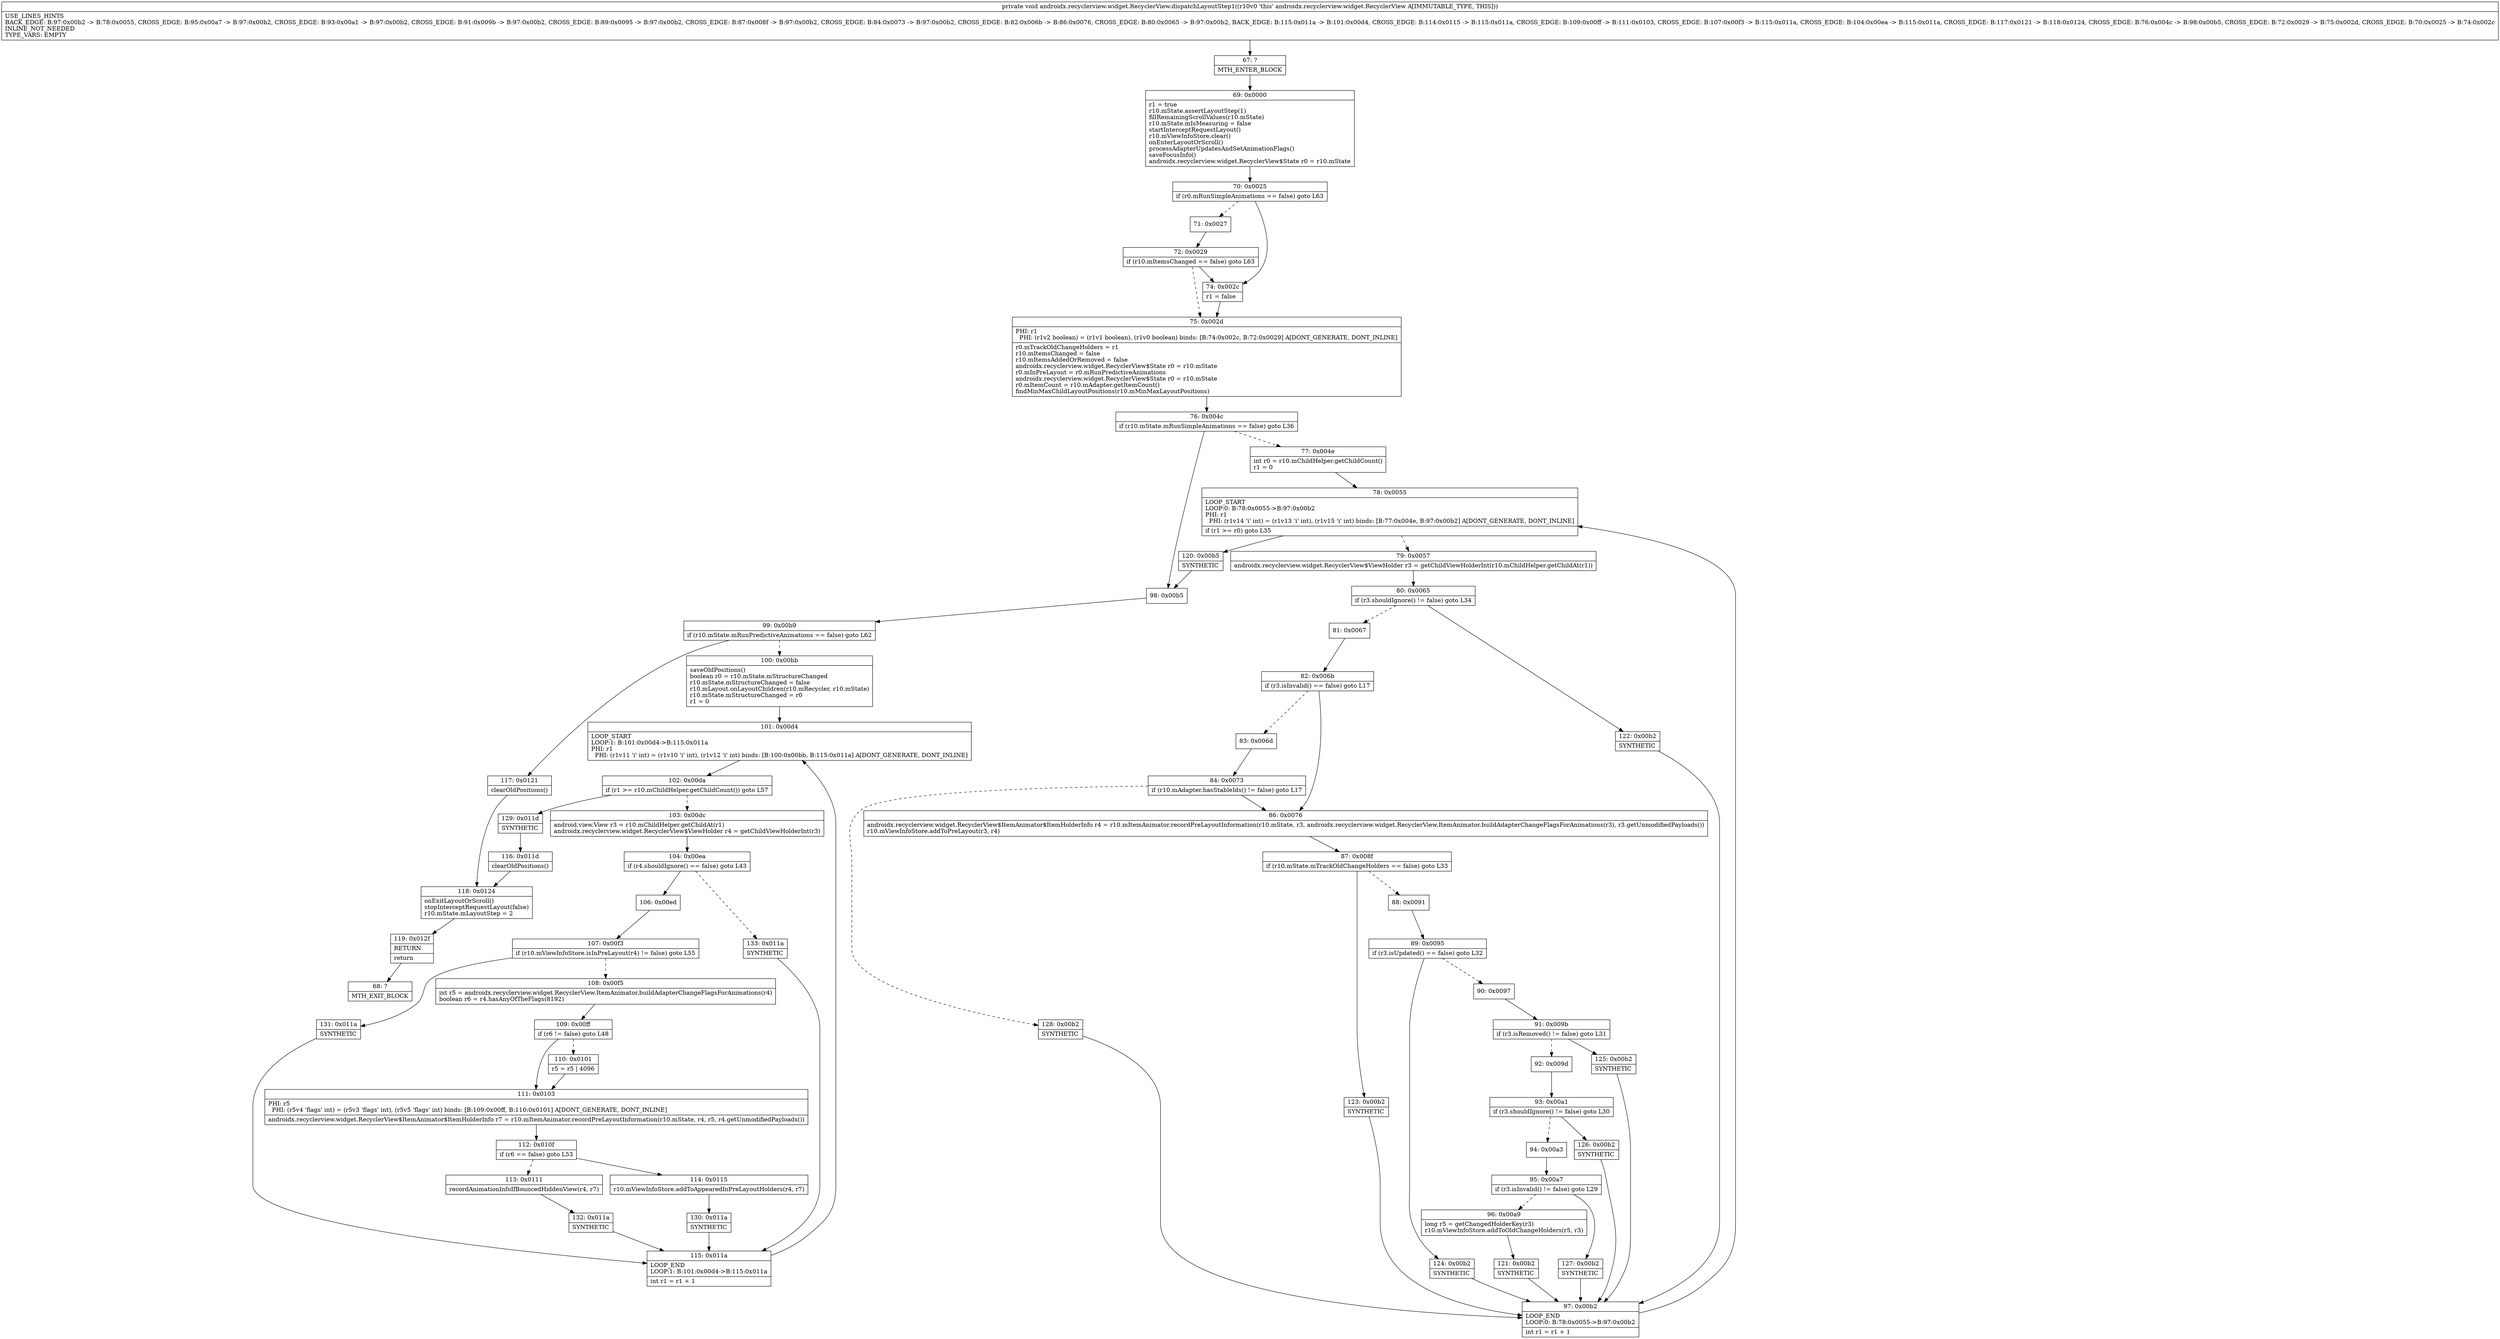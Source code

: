 digraph "CFG forandroidx.recyclerview.widget.RecyclerView.dispatchLayoutStep1()V" {
Node_67 [shape=record,label="{67\:\ ?|MTH_ENTER_BLOCK\l}"];
Node_69 [shape=record,label="{69\:\ 0x0000|r1 = true\lr10.mState.assertLayoutStep(1)\lfillRemainingScrollValues(r10.mState)\lr10.mState.mIsMeasuring = false\lstartInterceptRequestLayout()\lr10.mViewInfoStore.clear()\lonEnterLayoutOrScroll()\lprocessAdapterUpdatesAndSetAnimationFlags()\lsaveFocusInfo()\landroidx.recyclerview.widget.RecyclerView$State r0 = r10.mState\l}"];
Node_70 [shape=record,label="{70\:\ 0x0025|if (r0.mRunSimpleAnimations == false) goto L63\l}"];
Node_71 [shape=record,label="{71\:\ 0x0027}"];
Node_72 [shape=record,label="{72\:\ 0x0029|if (r10.mItemsChanged == false) goto L63\l}"];
Node_75 [shape=record,label="{75\:\ 0x002d|PHI: r1 \l  PHI: (r1v2 boolean) = (r1v1 boolean), (r1v0 boolean) binds: [B:74:0x002c, B:72:0x0029] A[DONT_GENERATE, DONT_INLINE]\l|r0.mTrackOldChangeHolders = r1\lr10.mItemsChanged = false\lr10.mItemsAddedOrRemoved = false\landroidx.recyclerview.widget.RecyclerView$State r0 = r10.mState\lr0.mInPreLayout = r0.mRunPredictiveAnimations\landroidx.recyclerview.widget.RecyclerView$State r0 = r10.mState\lr0.mItemCount = r10.mAdapter.getItemCount()\lfindMinMaxChildLayoutPositions(r10.mMinMaxLayoutPositions)\l}"];
Node_76 [shape=record,label="{76\:\ 0x004c|if (r10.mState.mRunSimpleAnimations == false) goto L36\l}"];
Node_77 [shape=record,label="{77\:\ 0x004e|int r0 = r10.mChildHelper.getChildCount()\lr1 = 0\l}"];
Node_78 [shape=record,label="{78\:\ 0x0055|LOOP_START\lLOOP:0: B:78:0x0055\-\>B:97:0x00b2\lPHI: r1 \l  PHI: (r1v14 'i' int) = (r1v13 'i' int), (r1v15 'i' int) binds: [B:77:0x004e, B:97:0x00b2] A[DONT_GENERATE, DONT_INLINE]\l|if (r1 \>= r0) goto L35\l}"];
Node_79 [shape=record,label="{79\:\ 0x0057|androidx.recyclerview.widget.RecyclerView$ViewHolder r3 = getChildViewHolderInt(r10.mChildHelper.getChildAt(r1))\l}"];
Node_80 [shape=record,label="{80\:\ 0x0065|if (r3.shouldIgnore() != false) goto L34\l}"];
Node_81 [shape=record,label="{81\:\ 0x0067}"];
Node_82 [shape=record,label="{82\:\ 0x006b|if (r3.isInvalid() == false) goto L17\l}"];
Node_83 [shape=record,label="{83\:\ 0x006d}"];
Node_84 [shape=record,label="{84\:\ 0x0073|if (r10.mAdapter.hasStableIds() != false) goto L17\l}"];
Node_128 [shape=record,label="{128\:\ 0x00b2|SYNTHETIC\l}"];
Node_97 [shape=record,label="{97\:\ 0x00b2|LOOP_END\lLOOP:0: B:78:0x0055\-\>B:97:0x00b2\l|int r1 = r1 + 1\l}"];
Node_86 [shape=record,label="{86\:\ 0x0076|androidx.recyclerview.widget.RecyclerView$ItemAnimator$ItemHolderInfo r4 = r10.mItemAnimator.recordPreLayoutInformation(r10.mState, r3, androidx.recyclerview.widget.RecyclerView.ItemAnimator.buildAdapterChangeFlagsForAnimations(r3), r3.getUnmodifiedPayloads())\lr10.mViewInfoStore.addToPreLayout(r3, r4)\l}"];
Node_87 [shape=record,label="{87\:\ 0x008f|if (r10.mState.mTrackOldChangeHolders == false) goto L33\l}"];
Node_88 [shape=record,label="{88\:\ 0x0091}"];
Node_89 [shape=record,label="{89\:\ 0x0095|if (r3.isUpdated() == false) goto L32\l}"];
Node_90 [shape=record,label="{90\:\ 0x0097}"];
Node_91 [shape=record,label="{91\:\ 0x009b|if (r3.isRemoved() != false) goto L31\l}"];
Node_92 [shape=record,label="{92\:\ 0x009d}"];
Node_93 [shape=record,label="{93\:\ 0x00a1|if (r3.shouldIgnore() != false) goto L30\l}"];
Node_94 [shape=record,label="{94\:\ 0x00a3}"];
Node_95 [shape=record,label="{95\:\ 0x00a7|if (r3.isInvalid() != false) goto L29\l}"];
Node_96 [shape=record,label="{96\:\ 0x00a9|long r5 = getChangedHolderKey(r3)\lr10.mViewInfoStore.addToOldChangeHolders(r5, r3)\l}"];
Node_121 [shape=record,label="{121\:\ 0x00b2|SYNTHETIC\l}"];
Node_127 [shape=record,label="{127\:\ 0x00b2|SYNTHETIC\l}"];
Node_126 [shape=record,label="{126\:\ 0x00b2|SYNTHETIC\l}"];
Node_125 [shape=record,label="{125\:\ 0x00b2|SYNTHETIC\l}"];
Node_124 [shape=record,label="{124\:\ 0x00b2|SYNTHETIC\l}"];
Node_123 [shape=record,label="{123\:\ 0x00b2|SYNTHETIC\l}"];
Node_122 [shape=record,label="{122\:\ 0x00b2|SYNTHETIC\l}"];
Node_120 [shape=record,label="{120\:\ 0x00b5|SYNTHETIC\l}"];
Node_98 [shape=record,label="{98\:\ 0x00b5}"];
Node_99 [shape=record,label="{99\:\ 0x00b9|if (r10.mState.mRunPredictiveAnimations == false) goto L62\l}"];
Node_100 [shape=record,label="{100\:\ 0x00bb|saveOldPositions()\lboolean r0 = r10.mState.mStructureChanged\lr10.mState.mStructureChanged = false\lr10.mLayout.onLayoutChildren(r10.mRecycler, r10.mState)\lr10.mState.mStructureChanged = r0\lr1 = 0\l}"];
Node_101 [shape=record,label="{101\:\ 0x00d4|LOOP_START\lLOOP:1: B:101:0x00d4\-\>B:115:0x011a\lPHI: r1 \l  PHI: (r1v11 'i' int) = (r1v10 'i' int), (r1v12 'i' int) binds: [B:100:0x00bb, B:115:0x011a] A[DONT_GENERATE, DONT_INLINE]\l}"];
Node_102 [shape=record,label="{102\:\ 0x00da|if (r1 \>= r10.mChildHelper.getChildCount()) goto L57\l}"];
Node_103 [shape=record,label="{103\:\ 0x00dc|android.view.View r3 = r10.mChildHelper.getChildAt(r1)\landroidx.recyclerview.widget.RecyclerView$ViewHolder r4 = getChildViewHolderInt(r3)\l}"];
Node_104 [shape=record,label="{104\:\ 0x00ea|if (r4.shouldIgnore() == false) goto L43\l}"];
Node_106 [shape=record,label="{106\:\ 0x00ed}"];
Node_107 [shape=record,label="{107\:\ 0x00f3|if (r10.mViewInfoStore.isInPreLayout(r4) != false) goto L55\l}"];
Node_108 [shape=record,label="{108\:\ 0x00f5|int r5 = androidx.recyclerview.widget.RecyclerView.ItemAnimator.buildAdapterChangeFlagsForAnimations(r4)\lboolean r6 = r4.hasAnyOfTheFlags(8192)\l}"];
Node_109 [shape=record,label="{109\:\ 0x00ff|if (r6 != false) goto L48\l}"];
Node_110 [shape=record,label="{110\:\ 0x0101|r5 = r5 \| 4096\l}"];
Node_111 [shape=record,label="{111\:\ 0x0103|PHI: r5 \l  PHI: (r5v4 'flags' int) = (r5v3 'flags' int), (r5v5 'flags' int) binds: [B:109:0x00ff, B:110:0x0101] A[DONT_GENERATE, DONT_INLINE]\l|androidx.recyclerview.widget.RecyclerView$ItemAnimator$ItemHolderInfo r7 = r10.mItemAnimator.recordPreLayoutInformation(r10.mState, r4, r5, r4.getUnmodifiedPayloads())\l}"];
Node_112 [shape=record,label="{112\:\ 0x010f|if (r6 == false) goto L53\l}"];
Node_113 [shape=record,label="{113\:\ 0x0111|recordAnimationInfoIfBouncedHiddenView(r4, r7)\l}"];
Node_132 [shape=record,label="{132\:\ 0x011a|SYNTHETIC\l}"];
Node_115 [shape=record,label="{115\:\ 0x011a|LOOP_END\lLOOP:1: B:101:0x00d4\-\>B:115:0x011a\l|int r1 = r1 + 1\l}"];
Node_114 [shape=record,label="{114\:\ 0x0115|r10.mViewInfoStore.addToAppearedInPreLayoutHolders(r4, r7)\l}"];
Node_130 [shape=record,label="{130\:\ 0x011a|SYNTHETIC\l}"];
Node_131 [shape=record,label="{131\:\ 0x011a|SYNTHETIC\l}"];
Node_133 [shape=record,label="{133\:\ 0x011a|SYNTHETIC\l}"];
Node_129 [shape=record,label="{129\:\ 0x011d|SYNTHETIC\l}"];
Node_116 [shape=record,label="{116\:\ 0x011d|clearOldPositions()\l}"];
Node_118 [shape=record,label="{118\:\ 0x0124|onExitLayoutOrScroll()\lstopInterceptRequestLayout(false)\lr10.mState.mLayoutStep = 2\l}"];
Node_119 [shape=record,label="{119\:\ 0x012f|RETURN\l|return\l}"];
Node_68 [shape=record,label="{68\:\ ?|MTH_EXIT_BLOCK\l}"];
Node_117 [shape=record,label="{117\:\ 0x0121|clearOldPositions()\l}"];
Node_74 [shape=record,label="{74\:\ 0x002c|r1 = false\l}"];
MethodNode[shape=record,label="{private void androidx.recyclerview.widget.RecyclerView.dispatchLayoutStep1((r10v0 'this' androidx.recyclerview.widget.RecyclerView A[IMMUTABLE_TYPE, THIS]))  | USE_LINES_HINTS\lBACK_EDGE: B:97:0x00b2 \-\> B:78:0x0055, CROSS_EDGE: B:95:0x00a7 \-\> B:97:0x00b2, CROSS_EDGE: B:93:0x00a1 \-\> B:97:0x00b2, CROSS_EDGE: B:91:0x009b \-\> B:97:0x00b2, CROSS_EDGE: B:89:0x0095 \-\> B:97:0x00b2, CROSS_EDGE: B:87:0x008f \-\> B:97:0x00b2, CROSS_EDGE: B:84:0x0073 \-\> B:97:0x00b2, CROSS_EDGE: B:82:0x006b \-\> B:86:0x0076, CROSS_EDGE: B:80:0x0065 \-\> B:97:0x00b2, BACK_EDGE: B:115:0x011a \-\> B:101:0x00d4, CROSS_EDGE: B:114:0x0115 \-\> B:115:0x011a, CROSS_EDGE: B:109:0x00ff \-\> B:111:0x0103, CROSS_EDGE: B:107:0x00f3 \-\> B:115:0x011a, CROSS_EDGE: B:104:0x00ea \-\> B:115:0x011a, CROSS_EDGE: B:117:0x0121 \-\> B:118:0x0124, CROSS_EDGE: B:76:0x004c \-\> B:98:0x00b5, CROSS_EDGE: B:72:0x0029 \-\> B:75:0x002d, CROSS_EDGE: B:70:0x0025 \-\> B:74:0x002c\lINLINE_NOT_NEEDED\lTYPE_VARS: EMPTY\l}"];
MethodNode -> Node_67;Node_67 -> Node_69;
Node_69 -> Node_70;
Node_70 -> Node_71[style=dashed];
Node_70 -> Node_74;
Node_71 -> Node_72;
Node_72 -> Node_74;
Node_72 -> Node_75[style=dashed];
Node_75 -> Node_76;
Node_76 -> Node_77[style=dashed];
Node_76 -> Node_98;
Node_77 -> Node_78;
Node_78 -> Node_79[style=dashed];
Node_78 -> Node_120;
Node_79 -> Node_80;
Node_80 -> Node_81[style=dashed];
Node_80 -> Node_122;
Node_81 -> Node_82;
Node_82 -> Node_83[style=dashed];
Node_82 -> Node_86;
Node_83 -> Node_84;
Node_84 -> Node_86;
Node_84 -> Node_128[style=dashed];
Node_128 -> Node_97;
Node_97 -> Node_78;
Node_86 -> Node_87;
Node_87 -> Node_88[style=dashed];
Node_87 -> Node_123;
Node_88 -> Node_89;
Node_89 -> Node_90[style=dashed];
Node_89 -> Node_124;
Node_90 -> Node_91;
Node_91 -> Node_92[style=dashed];
Node_91 -> Node_125;
Node_92 -> Node_93;
Node_93 -> Node_94[style=dashed];
Node_93 -> Node_126;
Node_94 -> Node_95;
Node_95 -> Node_96[style=dashed];
Node_95 -> Node_127;
Node_96 -> Node_121;
Node_121 -> Node_97;
Node_127 -> Node_97;
Node_126 -> Node_97;
Node_125 -> Node_97;
Node_124 -> Node_97;
Node_123 -> Node_97;
Node_122 -> Node_97;
Node_120 -> Node_98;
Node_98 -> Node_99;
Node_99 -> Node_100[style=dashed];
Node_99 -> Node_117;
Node_100 -> Node_101;
Node_101 -> Node_102;
Node_102 -> Node_103[style=dashed];
Node_102 -> Node_129;
Node_103 -> Node_104;
Node_104 -> Node_106;
Node_104 -> Node_133[style=dashed];
Node_106 -> Node_107;
Node_107 -> Node_108[style=dashed];
Node_107 -> Node_131;
Node_108 -> Node_109;
Node_109 -> Node_110[style=dashed];
Node_109 -> Node_111;
Node_110 -> Node_111;
Node_111 -> Node_112;
Node_112 -> Node_113[style=dashed];
Node_112 -> Node_114;
Node_113 -> Node_132;
Node_132 -> Node_115;
Node_115 -> Node_101;
Node_114 -> Node_130;
Node_130 -> Node_115;
Node_131 -> Node_115;
Node_133 -> Node_115;
Node_129 -> Node_116;
Node_116 -> Node_118;
Node_118 -> Node_119;
Node_119 -> Node_68;
Node_117 -> Node_118;
Node_74 -> Node_75;
}

